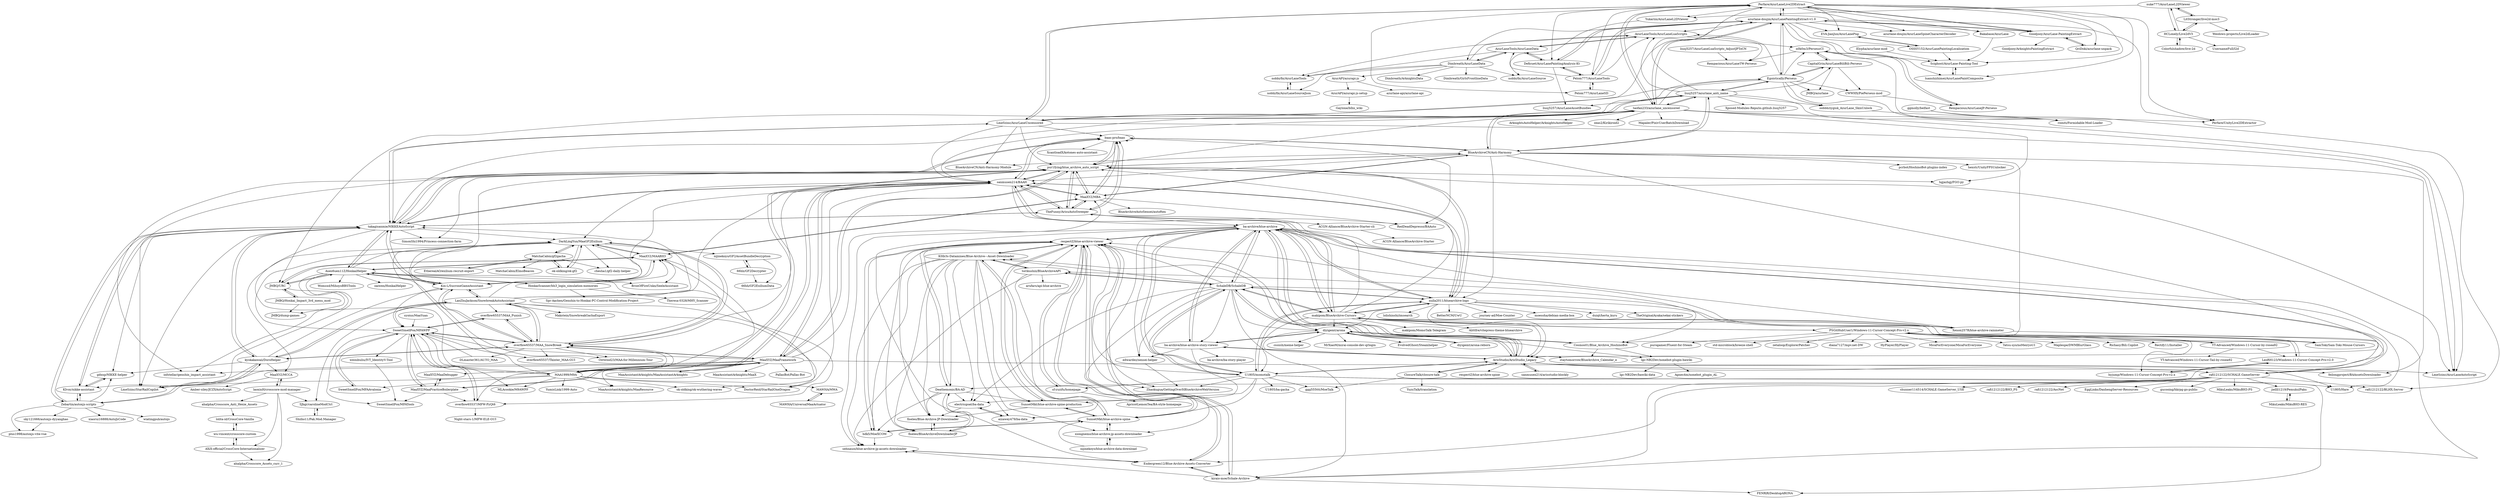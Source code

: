 digraph G {
"Perfare/AzurLaneLive2DExtract" -> "Perfare/UnityLive2DExtractor" ["e"=1]
"Perfare/AzurLaneLive2DExtract" -> "azurlane-doujin/AzurLanePaintingExtract-v1.0"
"Perfare/AzurLaneLive2DExtract" -> "Goodjooy/AzurLane-PaintingExtract"
"Perfare/AzurLaneLive2DExtract" -> "QriDoki/azurlane-unpack"
"Perfare/AzurLaneLive2DExtract" -> "Deficuet/AzurLanePaintingAnalysis-Kt"
"Perfare/AzurLaneLive2DExtract" -> "EVA-JianJun/AzurLanePng"
"Perfare/AzurLaneLive2DExtract" -> "taofan233/azurlane_uncensored"
"Perfare/AzurLaneLive2DExtract" -> "Bakabase/AzurLane"
"Perfare/AzurLaneLive2DExtract" -> "luanshizhimei/AzurLanePaintComposite"
"Perfare/AzurLaneLive2DExtract" -> "azurlane-doujin/AzurLaneSpineCharacterDecoder" ["e"=1]
"Perfare/AzurLaneLive2DExtract" -> "Pelom777/AzurLaneTools"
"Perfare/AzurLaneLive2DExtract" -> "Pelom777/AzurLaneSD"
"Perfare/AzurLaneLive2DExtract" -> "LmeSzinc/AzurLaneUncensored"
"Perfare/AzurLaneLive2DExtract" -> "Scighost/AzurLane-Painting-Tool"
"Perfare/AzurLaneLive2DExtract" -> "Yukariin/AzurLaneL2DViewer"
"azurlane-doujin/AzurLanePaintingExtract-v1.0" -> "Perfare/UnityLive2DExtractor" ["e"=1]
"azurlane-doujin/AzurLanePaintingExtract-v1.0" -> "Perfare/AzurLaneLive2DExtract"
"azurlane-doujin/AzurLanePaintingExtract-v1.0" -> "Deficuet/AzurLanePaintingAnalysis-Kt"
"azurlane-doujin/AzurLanePaintingExtract-v1.0" -> "Goodjooy/AzurLane-PaintingExtract"
"azurlane-doujin/AzurLanePaintingExtract-v1.0" -> "OSSSY152/AzurLanePaintingLocalization"
"azurlane-doujin/AzurLanePaintingExtract-v1.0" -> "Scighost/AzurLane-Painting-Tool"
"azurlane-doujin/AzurLanePaintingExtract-v1.0" -> "Pelom777/AzurLaneTools"
"azurlane-doujin/AzurLanePaintingExtract-v1.0" -> "luanshizhimei/AzurLanePaintComposite"
"azurlane-doujin/AzurLanePaintingExtract-v1.0" -> "azurlane-doujin/AzurLaneSpineCharacterDecoder" ["e"=1]
"azurlane-doujin/AzurLanePaintingExtract-v1.0" -> "Dimbreath/AzurLaneData"
"azurlane-doujin/AzurLanePaintingExtract-v1.0" -> "EVA-JianJun/AzurLanePng"
"azurlane-doujin/AzurLanePaintingExtract-v1.0" -> "Bakabase/AzurLane"
"azurlane-doujin/AzurLanePaintingExtract-v1.0" -> "taofan233/azurlane_uncensored"
"azurlane-doujin/AzurLanePaintingExtract-v1.0" -> "Egoistically/Perseus"
"azurlane-doujin/AzurLanePaintingExtract-v1.0" -> "AzurLaneTools/AzurLaneLuaScripts"
"luanshizhimei/AzurLanePaintComposite" -> "Scighost/AzurLane-Painting-Tool"
"nuke777/AzurLaneL2DViewer" -> "LitStronger/live2d-moc3"
"nuke777/AzurLaneL2DViewer" -> "HCLonely/Live2dV3"
"nuke777/AzurLaneL2DViewer" -> "Yukariin/AzurLaneL2DViewer"
"Yukariin/AzurLaneL2DViewer" -> "nobbyfix/AzurLaneSource"
"QriDoki/azurlane-unpack" -> "Goodjooy/AzurLane-PaintingExtract"
"Goodjooy/AzurLane-PaintingExtract" -> "Perfare/AzurLaneLive2DExtract"
"Goodjooy/AzurLane-PaintingExtract" -> "QriDoki/azurlane-unpack"
"Goodjooy/AzurLane-PaintingExtract" -> "Goodjooy/ArknightsPaintingExtract"
"Goodjooy/AzurLane-PaintingExtract" -> "azurlane-doujin/AzurLanePaintingExtract-v1.0"
"taofan233/azurlane_uncensored" -> "LmeSzinc/AzurLaneUncensored"
"taofan233/azurlane_uncensored" -> "liusj5257/azurlane_anti_name"
"taofan233/azurlane_uncensored" -> "LmeSzinc/AzurLaneAutoScript" ["e"=1]
"taofan233/azurlane_uncensored" -> "azurlane-doujin/AzurLanePaintingExtract-v1.0"
"taofan233/azurlane_uncensored" -> "Perfare/AzurLaneLive2DExtract"
"taofan233/azurlane_uncensored" -> "Perfare/UnityLive2DExtractor" ["e"=1]
"taofan233/azurlane_uncensored" -> "BlueArchiveCN/Anti-Harmony"
"taofan233/azurlane_uncensored" -> "pur1fying/blue_archive_auto_script"
"taofan233/azurlane_uncensored" -> "Egoistically/Perseus"
"taofan233/azurlane_uncensored" -> "hgjazhgj/FGO-py" ["e"=1]
"taofan233/azurlane_uncensored" -> "sanmusen214/BAAH"
"taofan233/azurlane_uncensored" -> "ArknightsAutoHelper/ArknightsAutoHelper" ["e"=1]
"taofan233/azurlane_uncensored" -> "takagisanmie/NIKKEAutoScript"
"taofan233/azurlane_uncensored" -> "zeas2/Kirikiroid2" ["e"=1]
"taofan233/azurlane_uncensored" -> "Mapaler/PixivUserBatchDownload" ["e"=1]
"HonkaiScanner/bh3_login_simulation-memories" -> "Aues6uen11Z/HonkaiHelper"
"HonkaiScanner/bh3_login_simulation-memories" -> "Theresa-0328/MHY_Scanner" ["e"=1]
"HonkaiScanner/bh3_login_simulation-memories" -> "MaaXYZ/MAABH3"
"HonkaiScanner/bh3_login_simulation-memories" -> "Spr-Aachen/Genshin-to-Honkai-PC-Control-Modification-Project"
"LitStronger/live2d-moc3" -> "nuke777/AzurLaneL2DViewer"
"LitStronger/live2d-moc3" -> "HCLonely/Live2dV3"
"LitStronger/live2d-moc3" -> "Weidows-projects/Live2dLoader"
"Scighost/AzurLane-Painting-Tool" -> "luanshizhimei/AzurLanePaintComposite"
"AzurAPI/azurapi-js" -> "azurlane-api/azurlane-api"
"AzurAPI/azurapi-js" -> "AzurAPI/azurapi-js-setup"
"HCLonely/Live2dV3" -> "Colorfulshadow/live-2d"
"HCLonely/Live2dV3" -> "nuke777/AzurLaneL2DViewer"
"HCLonely/Live2dV3" -> "LitStronger/live2d-moc3"
"HCLonely/Live2dV3" -> "UsernameFull/l2d"
"OSSSY152/AzurLanePaintingLocalization" -> "Scighost/AzurLane-Painting-Tool"
"OSSSY152/AzurLanePaintingLocalization" -> "EVA-JianJun/AzurLanePng"
"AzurAPI/azurapi-js-setup" -> "Gaylone/blhx_wiki"
"Pelom777/AzurLaneSD" -> "Pelom777/AzurLaneTools"
"nobbyfix/AzurLaneTools" -> "nobbyfix/AzurLaneSourceJson"
"Colorfulshadow/live-2d" -> "HCLonely/Live2dV3"
"nobbyfix/AzurLaneSourceJson" -> "nobbyfix/AzurLaneTools"
"Dimbreath/AzurLaneData" -> "AzurLaneTools/AzurLaneData"
"Dimbreath/AzurLaneData" -> "nobbyfix/AzurLaneTools"
"Dimbreath/AzurLaneData" -> "nobbyfix/AzurLaneSourceJson"
"Dimbreath/AzurLaneData" -> "Dimbreath/ArknightsData" ["e"=1]
"Dimbreath/AzurLaneData" -> "AzurLaneTools/AzurLaneLuaScripts"
"Dimbreath/AzurLaneData" -> "nobbyfix/AzurLaneSource"
"Dimbreath/AzurLaneData" -> "AzurAPI/azurapi-js"
"Dimbreath/AzurLaneData" -> "Dimbreath/GirlsFrontlineData"
"AzurLaneTools/AzurLaneLuaScripts" -> "AzurLaneTools/AzurLaneData"
"AzurLaneTools/AzurLaneLuaScripts" -> "nobbyfix/AzurLaneTools"
"AzurLaneTools/AzurLaneLuaScripts" -> "n0k0m3/PerseusCI"
"AzurLaneTools/AzurLaneLuaScripts" -> "Rempacious/AzurLaneTW-Perseus"
"JMBQ/URC" -> "JMBQ/Honkai_Impact_3rd_menu_mod"
"JMBQ/URC" -> "JMBQ/dump-games"
"JMBQ/URC" -> "MaaXYZ/MAABH3"
"JMBQ/URC" -> "Aues6uen11Z/HonkaiHelper"
"Bakabase/AzurLane" -> "Scighost/AzurLane-Painting-Tool"
"EVA-JianJun/AzurLanePng" -> "OSSSY152/AzurLanePaintingLocalization"
"torikushiii/BlueArchiveAPI" -> "arufars/api-blue-archive"
"torikushiii/BlueArchiveAPI" -> "K0lb3s-Datamines/Blue-Archive---Asset-Downloader"
"torikushiii/BlueArchiveAPI" -> "respectZ/blue-archive-viewer"
"torikushiii/BlueArchiveAPI" -> "aizawey479/ba-data"
"torikushiii/BlueArchiveAPI" -> "SchaleDB/SchaleDB"
"torikushiii/BlueArchiveAPI" -> "sehnauoi/blue-archive-jp-assets-downloader"
"PSGitHubUser1/Windows-11-Cursor-Concept-Pro-v2.x" -> "LeoRH123/Windows-11-Cursor-Concept-Pro-v2.0"
"PSGitHubUser1/Windows-11-Cursor-Concept-Pro-v2.x" -> "makipom/BlueArchive-Cursors"
"PSGitHubUser1/Windows-11-Cursor-Concept-Pro-v2.x" -> "MicaForEveryone/MicaForEveryone" ["e"=1]
"PSGitHubUser1/Windows-11-Cursor-Concept-Pro-v2.x" -> "Tatsu-syo/noMeiryoUI" ["e"=1]
"PSGitHubUser1/Windows-11-Cursor-Concept-Pro-v2.x" -> "Maplespe/DWMBlurGlass" ["e"=1]
"PSGitHubUser1/Windows-11-Cursor-Concept-Pro-v2.x" -> "Richasy/Bili.Copilot" ["e"=1]
"PSGitHubUser1/Windows-11-Cursor-Concept-Pro-v2.x" -> "YT-Advanced/Windows-11-Cursor-by-rosea92"
"PSGitHubUser1/Windows-11-Cursor-Concept-Pro-v2.x" -> "Rectify11/Installer" ["e"=1]
"PSGitHubUser1/Windows-11-Cursor-Concept-Pro-v2.x" -> "purogamer/Fluent-for-Steam" ["e"=1]
"PSGitHubUser1/Windows-11-Cursor-Concept-Pro-v2.x" -> "std-microblock/breeze-shell" ["e"=1]
"PSGitHubUser1/Windows-11-Cursor-Concept-Pro-v2.x" -> "hyjump/Windows-11-Cursor-Concept-Pro-v2.x"
"PSGitHubUser1/Windows-11-Cursor-Concept-Pro-v2.x" -> "zetaloop/ExplorerPatcher" ["e"=1]
"PSGitHubUser1/Windows-11-Cursor-Concept-Pro-v2.x" -> "SamToki/Sam-Toki-Mouse-Cursors" ["e"=1]
"PSGitHubUser1/Windows-11-Cursor-Concept-Pro-v2.x" -> "diana7127/mpv.net-DW" ["e"=1]
"PSGitHubUser1/Windows-11-Cursor-Concept-Pro-v2.x" -> "HyPlayer/HyPlayer" ["e"=1]
"diyigemt/arona" -> "diyigemt/arona-reborn"
"diyigemt/arona" -> "Cosmos01/Blue_Archive_HoshinoBot"
"diyigemt/arona" -> "cssxsh/meme-helper" ["e"=1]
"diyigemt/arona" -> "MrXiaoM/mirai-console-dev-qrlogin" ["e"=1]
"diyigemt/arona" -> "lgc-NB2Dev/nonebot-plugin-bawiki"
"diyigemt/arona" -> "ba-archive/blue-archive-story-viewer"
"diyigemt/arona" -> "EvolvedGhost/Steamhelper" ["e"=1]
"diyigemt/arona" -> "staytomorrow/BlueArchive_Calendar_e"
"YT-Advanced/Windows-11-Cursor-by-rosea92" -> "YT-Advanced/Windows-11-Cursor-Tail-by-rosea92"
"YT-Advanced/Windows-11-Cursor-by-rosea92" -> "LeoRH123/Windows-11-Cursor-Concept-Pro-v2.0"
"YT-Advanced/Windows-11-Cursor-by-rosea92" -> "PSGitHubUser1/Windows-11-Cursor-Concept-Pro-v2.x"
"Aues6uen11Z/HonkaiHelper" -> "MaaXYZ/MAABH3"
"Aues6uen11Z/HonkaiHelper" -> "JMBQ/URC"
"Aues6uen11Z/HonkaiHelper" -> "Kin-L/SucroseGameAssistant"
"Aues6uen11Z/HonkaiHelper" -> "HonkaiScanner/bh3_login_simulation-memories"
"Aues6uen11Z/HonkaiHelper" -> "oaiwen/HonkaiHelper"
"Aues6uen11Z/HonkaiHelper" -> "DoctorReid/StarRailOneDragon" ["e"=1]
"Aues6uen11Z/HonkaiHelper" -> "BronOfFireUnkn/SeeleAssistant"
"Aues6uen11Z/HonkaiHelper" -> "pur1fying/blue_archive_auto_script"
"Aues6uen11Z/HonkaiHelper" -> "infstellar/genshin_impact_assistant" ["e"=1]
"Aues6uen11Z/HonkaiHelper" -> "Womsxd/MihoyoBBSTools" ["e"=1]
"Aues6uen11Z/HonkaiHelper" -> "takagisanmie/NIKKEAutoScript"
"Aues6uen11Z/HonkaiHelper" -> "LmeSzinc/StarRailCopilot" ["e"=1]
"LeoRH123/Windows-11-Cursor-Concept-Pro-v2.0" -> "hyjump/Windows-11-Cursor-Concept-Pro-v2.x"
"LeoRH123/Windows-11-Cursor-Concept-Pro-v2.0" -> "PSGitHubUser1/Windows-11-Cursor-Concept-Pro-v2.x"
"Deficuet/AzurLanePaintingAnalysis-Kt" -> "azurlane-doujin/AzurLanePaintingExtract-v1.0"
"Deficuet/AzurLanePaintingAnalysis-Kt" -> "Pelom777/AzurLaneTools"
"Deficuet/AzurLanePaintingAnalysis-Kt" -> "AzurLaneTools/AzurLaneData"
"Deficuet/AzurLanePaintingAnalysis-Kt" -> "liusj5257/AzurLaneAssetBundles"
"Egoistically/Perseus" -> "liusj5257/azurlane_anti_name"
"Egoistically/Perseus" -> "n0k0m3/PerseusCI"
"Egoistically/Perseus" -> "CapitalGrin/AzurLaneBiliBili-Perseus"
"Egoistically/Perseus" -> "AzurLaneTools/AzurLaneLuaScripts"
"Egoistically/Perseus" -> "oobbb/zygisk_AzurLane_SkinUnlock"
"Egoistically/Perseus" -> "CWWHX/PiePerseus-mod"
"Egoistically/Perseus" -> "azurlane-doujin/AzurLanePaintingExtract-v1.0"
"Egoistically/Perseus" -> "JMBQ/azurlane"
"Egoistically/Perseus" -> "roiniti/Formidable-Mod-Loader"
"Egoistically/Perseus" -> "JMBQ/URC"
"aizawey479/ba-data" -> "electricgoat/ba-data"
"LmeSzinc/AzurLaneUncensored" -> "taofan233/azurlane_uncensored"
"LmeSzinc/AzurLaneUncensored" -> "liusj5257/azurlane_anti_name"
"LmeSzinc/AzurLaneUncensored" -> "takagisanmie/NIKKEAutoScript"
"LmeSzinc/AzurLaneUncensored" -> "Egoistically/Perseus"
"LmeSzinc/AzurLaneUncensored" -> "LmeSzinc/AzurLaneAutoScript" ["e"=1]
"LmeSzinc/AzurLaneUncensored" -> "Perfare/AzurLaneLive2DExtract"
"LmeSzinc/AzurLaneUncensored" -> "azurlane-doujin/AzurLanePaintingExtract-v1.0"
"LmeSzinc/AzurLaneUncensored" -> "sanmusen214/BAAH"
"LmeSzinc/AzurLaneUncensored" -> "BlueArchiveCN/Anti-Harmony-Module"
"LmeSzinc/AzurLaneUncensored" -> "pur1fying/blue_archive_auto_script"
"LmeSzinc/AzurLaneUncensored" -> "baas-pro/baas"
"Elypha/azurlane-mod" -> "Scighost/AzurLane-Painting-Tool"
"ClosureTalk/closure-talk" -> "ArisStudio/ArisStudio_Legacy"
"ClosureTalk/closure-talk" -> "ggg555ttt/MoeTalk"
"ClosureTalk/closure-talk" -> "YuzuTalk/translation"
"K0lb3s-Datamines/Blue-Archive---Asset-Downloader" -> "SunsetMkt/blue-archive-spine"
"K0lb3s-Datamines/Blue-Archive---Asset-Downloader" -> "hdk5/MoeXCOM"
"K0lb3s-Datamines/Blue-Archive---Asset-Downloader" -> "fiseleo/BlueArchiveDownloaderJP"
"K0lb3s-Datamines/Blue-Archive---Asset-Downloader" -> "respectZ/blue-archive-viewer"
"K0lb3s-Datamines/Blue-Archive---Asset-Downloader" -> "xiongnemo/blue-archive-jp-assets-downloader"
"K0lb3s-Datamines/Blue-Archive---Asset-Downloader" -> "aizawey479/ba-data"
"K0lb3s-Datamines/Blue-Archive---Asset-Downloader" -> "torikushiii/BlueArchiveAPI"
"K0lb3s-Datamines/Blue-Archive---Asset-Downloader" -> "fiseleo/Blue-Archive-JP-Downloader"
"K0lb3s-Datamines/Blue-Archive---Asset-Downloader" -> "SunsetMkt/blue-archive-spine-production"
"K0lb3s-Datamines/Blue-Archive---Asset-Downloader" -> "Deathemonic/BA-AD"
"K0lb3s-Datamines/Blue-Archive---Asset-Downloader" -> "electricgoat/ba-data"
"K0lb3s-Datamines/Blue-Archive---Asset-Downloader" -> "sehnauoi/blue-archive-jp-assets-downloader"
"Xenon257R/blue-archive-rainmeter" -> "makipom/BlueArchive-Cursors"
"Xenon257R/blue-archive-rainmeter" -> "torikushiii/BlueArchiveAPI"
"Xenon257R/blue-archive-rainmeter" -> "ba-archive/blue-archive"
"Xenon257R/blue-archive-rainmeter" -> "kiraio-moe/Schale-Archive"
"Xenon257R/blue-archive-rainmeter" -> "respectZ/blue-archive-viewer"
"SchaleDB/SchaleDB" -> "ba-archive/blue-archive"
"SchaleDB/SchaleDB" -> "torikushiii/BlueArchiveAPI"
"SchaleDB/SchaleDB" -> "edwardez/sensei-helper"
"SchaleDB/SchaleDB" -> "K0lb3s-Datamines/Blue-Archive---Asset-Downloader"
"SchaleDB/SchaleDB" -> "U1805/momotalk"
"SchaleDB/SchaleDB" -> "nulla2011/bluearchive-logo"
"SchaleDB/SchaleDB" -> "respectZ/blue-archive-viewer"
"SchaleDB/SchaleDB" -> "ArisStudio/ArisStudio_Legacy"
"SchaleDB/SchaleDB" -> "diyigemt/arona"
"SchaleDB/SchaleDB" -> "makipom/BlueArchive-Cursors"
"SchaleDB/SchaleDB" -> "ba-archive/blue-archive-story-viewer"
"SchaleDB/SchaleDB" -> "kiraio-moe/Schale-Archive"
"SchaleDB/SchaleDB" -> "electricgoat/ba-data"
"SchaleDB/SchaleDB" -> "Cosmos01/Blue_Archive_HoshinoBot"
"SchaleDB/SchaleDB" -> "xiongnemo/blue-archive-jp-assets-downloader"
"AzurLaneTools/AzurLaneData" -> "AzurLaneTools/AzurLaneLuaScripts"
"AzurLaneTools/AzurLaneData" -> "Dimbreath/AzurLaneData"
"AzurLaneTools/AzurLaneData" -> "nobbyfix/AzurLaneTools"
"AzurLaneTools/AzurLaneData" -> "Deficuet/AzurLanePaintingAnalysis-Kt"
"hdk5/MoeXCOM" -> "respectZ/blue-archive-viewer"
"hdk5/MoeXCOM" -> "sehnauoi/blue-archive-jp-assets-downloader"
"hdk5/MoeXCOM" -> "SunsetMkt/blue-archive-spine"
"sf-yuzifu/homepage" -> "ApricotLemonTea/BA-style-homepage"
"sf-yuzifu/homepage" -> "respectZ/blue-archive-viewer"
"JMBQ/Honkai_Impact_3rd_menu_mod" -> "JMBQ/URC"
"JMBQ/Honkai_Impact_3rd_menu_mod" -> "JMBQ/dump-games"
"Zebartin/autoxjs-scripts" -> "takagisanmie/NIKKEAutoScript"
"Zebartin/autoxjs-scripts" -> "KIvoy/nikke-assistant"
"Zebartin/autoxjs-scripts" -> "kyokakawaii/DoroHelper"
"Zebartin/autoxjs-scripts" -> "gdxxp/NIKKE-helper"
"Zebartin/autoxjs-scripts" -> "wiatingpub/autojs" ["e"=1]
"Zebartin/autoxjs-scripts" -> "plus1998/autoxjs-vite-vue"
"Zebartin/autoxjs-scripts" -> "sky121666/autoxjs-dyyanghao"
"Zebartin/autoxjs-scripts" -> "xiaorui16888/AutoJsCode" ["e"=1]
"Pelom777/AzurLaneTools" -> "Pelom777/AzurLaneSD"
"Pelom777/AzurLaneTools" -> "Deficuet/AzurLanePaintingAnalysis-Kt"
"Pelom777/AzurLaneTools" -> "AzurLaneTools/AzurLaneData"
"Pelom777/AzurLaneTools" -> "azurlane-doujin/AzurLanePaintingExtract-v1.0"
"Pelom777/AzurLaneTools" -> "AzurLaneTools/AzurLaneLuaScripts"
"ArisStudio/ArisStudio_Legacy" -> "sanmusen214/arisstudio-blockly"
"ArisStudio/ArisStudio_Legacy" -> "ba-archive/blue-archive"
"ArisStudio/ArisStudio_Legacy" -> "ba-archive/blue-archive-story-viewer"
"ArisStudio/ArisStudio_Legacy" -> "U1805/momotalk"
"ArisStudio/ArisStudio_Legacy" -> "ClosureTalk/closure-talk"
"ArisStudio/ArisStudio_Legacy" -> "K0lb3s-Datamines/Blue-Archive---Asset-Downloader"
"ArisStudio/ArisStudio_Legacy" -> "feilongproject/BAAssetsDownloader"
"ArisStudio/ArisStudio_Legacy" -> "SchaleDB/SchaleDB"
"ArisStudio/ArisStudio_Legacy" -> "respectZ/blue-archive-viewer"
"ArisStudio/ArisStudio_Legacy" -> "rafi1212122/SCHALE.GameServer"
"ArisStudio/ArisStudio_Legacy" -> "U1805/Hare"
"ArisStudio/ArisStudio_Legacy" -> "respectZ/blue-archive-spine"
"SunsetMkt/blue-archive-spine-production" -> "SunsetMkt/blue-archive-spine"
"SunsetMkt/blue-archive-spine-production" -> "respectZ/blue-archive-viewer"
"SunsetMkt/blue-archive-spine-production" -> "fiseleo/Blue-Archive-JP-Downloader"
"n0k0m3/PerseusCI" -> "Rempacious/AzurLaneJP-Perseus"
"n0k0m3/PerseusCI" -> "Rempacious/AzurLaneTW-Perseus"
"n0k0m3/PerseusCI" -> "CapitalGrin/AzurLaneBiliBili-Perseus"
"n0k0m3/PerseusCI" -> "roiniti/Formidable-Mod-Loader"
"Cosmos01/Blue_Archive_HoshinoBot" -> "diyigemt/arona"
"Cosmos01/Blue_Archive_HoshinoBot" -> "lgc-NB2Dev/nonebot-plugin-bawiki"
"Cosmos01/Blue_Archive_HoshinoBot" -> "staytomorrow/BlueArchive_Calendar_e"
"oobbb/zygisk_AzurLane_SkinUnlock" -> "roiniti/Formidable-Mod-Loader"
"xiongnemo/blue-archive-jp-assets-downloader" -> "SunsetMkt/blue-archive-spine"
"xiongnemo/blue-archive-jp-assets-downloader" -> "nijinekoyo/blue-archive-data-download"
"ba-archive/blue-archive-story-viewer" -> "ba-archive/blue-archive"
"ba-archive/blue-archive-story-viewer" -> "ArisStudio/ArisStudio_Legacy"
"ba-archive/blue-archive-story-viewer" -> "electricgoat/ba-data"
"ba-archive/blue-archive-story-viewer" -> "edwardez/sensei-helper"
"ba-archive/blue-archive-story-viewer" -> "ba-archive/ba-story-player"
"ba-archive/blue-archive-story-viewer" -> "diyigemt/arona"
"SunsetMkt/blue-archive-spine" -> "SunsetMkt/blue-archive-spine-production"
"SunsetMkt/blue-archive-spine" -> "K0lb3s-Datamines/Blue-Archive---Asset-Downloader"
"SunsetMkt/blue-archive-spine" -> "respectZ/blue-archive-viewer"
"SunsetMkt/blue-archive-spine" -> "hdk5/MoeXCOM"
"SunsetMkt/blue-archive-spine" -> "xiongnemo/blue-archive-jp-assets-downloader"
"lgc-NB2Dev/nonebot-plugin-bawiki" -> "lgc-NB2Dev/bawiki-data"
"lgc-NB2Dev/nonebot-plugin-bawiki" -> "Agnes4m/nonebot_plugin_AL"
"sehnauoi/blue-archive-jp-assets-downloader" -> "Endergreen12/Blue-Archive-Assets-Converter"
"edwardez/sensei-helper" -> "Zhaokugua/GettingOverItBlueArchiveWebVersion"
"electricgoat/ba-data" -> "aizawey479/ba-data"
"electricgoat/ba-data" -> "fiseleo/Blue-Archive-JP-Downloader"
"Rempacious/AzurLaneJP-Perseus" -> "n0k0m3/PerseusCI"
"MAA1999/M9A" -> "MaaXYZ/MaaFramework"
"MAA1999/M9A" -> "SweetSmellFox/MFAWPF"
"MAA1999/M9A" -> "LmeSzinc/StarRailCopilot" ["e"=1]
"MAA1999/M9A" -> "MLAcookie/M9AWPF"
"MAA1999/M9A" -> "pur1fying/blue_archive_auto_script"
"MAA1999/M9A" -> "DarkLingYun/MaaGF2Exilium"
"MAA1999/M9A" -> "overflow65537/MAA_SnowBreak"
"MAA1999/M9A" -> "YumisLink/1999-Auto"
"MAA1999/M9A" -> "SweetSmellFox/MFAAvalonia"
"MAA1999/M9A" -> "MaaXYZ/MAABH3"
"MAA1999/M9A" -> "MAWHA/MWA"
"MAA1999/M9A" -> "sanmusen214/BAAH"
"MAA1999/M9A" -> "DoctorReid/StarRailOneDragon" ["e"=1]
"MAA1999/M9A" -> "ok-oldking/ok-wuthering-waves" ["e"=1]
"MAA1999/M9A" -> "MaaAssistantArknights/MaaResource" ["e"=1]
"pur1fying/blue_archive_auto_script" -> "sanmusen214/BAAH"
"pur1fying/blue_archive_auto_script" -> "baas-pro/baas"
"pur1fying/blue_archive_auto_script" -> "TheFunny/ArisuAutoSweeper"
"pur1fying/blue_archive_auto_script" -> "MaaXYZ/MBA"
"pur1fying/blue_archive_auto_script" -> "BlueArchiveCN/Anti-Harmony"
"pur1fying/blue_archive_auto_script" -> "LmeSzinc/StarRailCopilot" ["e"=1]
"pur1fying/blue_archive_auto_script" -> "takagisanmie/NIKKEAutoScript"
"pur1fying/blue_archive_auto_script" -> "MaaXYZ/MaaFramework"
"pur1fying/blue_archive_auto_script" -> "MAA1999/M9A"
"pur1fying/blue_archive_auto_script" -> "LmeSzinc/AzurLaneAutoScript" ["e"=1]
"pur1fying/blue_archive_auto_script" -> "SimonShi1994/Princess-connection-farm" ["e"=1]
"pur1fying/blue_archive_auto_script" -> "infstellar/genshin_impact_assistant" ["e"=1]
"pur1fying/blue_archive_auto_script" -> "hgjazhgj/FGO-py" ["e"=1]
"pur1fying/blue_archive_auto_script" -> "nulla2011/bluearchive-logo"
"MaaXYZ/MAABH3" -> "Aues6uen11Z/HonkaiHelper"
"MaaXYZ/MAABH3" -> "JMBQ/URC"
"MaaXYZ/MAABH3" -> "MaaXYZ/MBA"
"MaaXYZ/MAABH3" -> "BronOfFireUnkn/SeeleAssistant"
"MaaXYZ/MAABH3" -> "DarkLingYun/MaaGF2Exilium"
"MaaXYZ/MAABH3" -> "Kin-L/SucroseGameAssistant"
"MaaXYZ/MaaFramework" -> "MaaXYZ/MaaPracticeBoilerplate"
"MaaXYZ/MaaFramework" -> "MAA1999/M9A"
"MaaXYZ/MaaFramework" -> "SweetSmellFox/MFAWPF"
"MaaXYZ/MaaFramework" -> "MaaAssistantArknights/MaaAssistantArknights" ["e"=1]
"MaaXYZ/MaaFramework" -> "pur1fying/blue_archive_auto_script"
"MaaXYZ/MaaFramework" -> "LmeSzinc/StarRailCopilot" ["e"=1]
"MaaXYZ/MaaFramework" -> "overflow65537/MAA_SnowBreak"
"MaaXYZ/MaaFramework" -> "MaaXYZ/MBA"
"MaaXYZ/MaaFramework" -> "sanmusen214/BAAH"
"MaaXYZ/MaaFramework" -> "infstellar/genshin_impact_assistant" ["e"=1]
"MaaXYZ/MaaFramework" -> "MaaAssistantArknights/MaaResource" ["e"=1]
"MaaXYZ/MaaFramework" -> "LmeSzinc/AzurLaneAutoScript" ["e"=1]
"MaaXYZ/MaaFramework" -> "MaaAssistantArknights/MaaX" ["e"=1]
"MaaXYZ/MaaFramework" -> "PallasBot/Pallas-Bot" ["e"=1]
"MaaXYZ/MaaFramework" -> "MaaXYZ/MaaDebugger"
"BlueArchiveCN/Anti-Harmony" -> "BlueArchiveCN/Anti-Harmony-Module"
"BlueArchiveCN/Anti-Harmony" -> "pur1fying/blue_archive_auto_script"
"BlueArchiveCN/Anti-Harmony" -> "MaaXYZ/MBA"
"BlueArchiveCN/Anti-Harmony" -> "baas-pro/baas"
"BlueArchiveCN/Anti-Harmony" -> "ArisStudio/ArisStudio_Legacy"
"BlueArchiveCN/Anti-Harmony" -> "sanmusen214/BAAH"
"BlueArchiveCN/Anti-Harmony" -> "feilongproject/BAAssetsDownloader"
"BlueArchiveCN/Anti-Harmony" -> "Cosmos01/Blue_Archive_HoshinoBot"
"BlueArchiveCN/Anti-Harmony" -> "taofan233/azurlane_uncensored"
"BlueArchiveCN/Anti-Harmony" -> "nulla2011/bluearchive-logo"
"BlueArchiveCN/Anti-Harmony" -> "liusj5257/azurlane_anti_name"
"BlueArchiveCN/Anti-Harmony" -> "pcrbot/HoshinoBot-plugins-index" ["e"=1]
"BlueArchiveCN/Anti-Harmony" -> "hexstr/UnityFPSUnlocker" ["e"=1]
"liusj5257/azurlane_anti_name" -> "Egoistically/Perseus"
"liusj5257/azurlane_anti_name" -> "LmeSzinc/AzurLaneUncensored"
"liusj5257/azurlane_anti_name" -> "liusj5257/AzurLaneAssetBundles"
"liusj5257/azurlane_anti_name" -> "taofan233/azurlane_uncensored"
"liusj5257/azurlane_anti_name" -> "LmeSzinc/AzurLaneAutoScript" ["e"=1]
"liusj5257/azurlane_anti_name" -> "CapitalGrin/AzurLaneBiliBili-Perseus"
"liusj5257/azurlane_anti_name" -> "AzurLaneTools/AzurLaneLuaScripts"
"liusj5257/azurlane_anti_name" -> "Xposed-Modules-Repo/io.github.liusj5257"
"liusj5257/azurlane_anti_name" -> "oobbb/zygisk_AzurLane_SkinUnlock"
"liusj5257/azurlane_anti_name" -> "BlueArchiveCN/Anti-Harmony"
"liusj5257/azurlane_anti_name" -> "Perfare/AzurLaneLive2DExtract"
"ba-archive/blue-archive" -> "ba-archive/blue-archive-story-viewer"
"ba-archive/blue-archive" -> "respectZ/blue-archive-viewer"
"ba-archive/blue-archive" -> "U1805/momotalk"
"ba-archive/blue-archive" -> "ArisStudio/ArisStudio_Legacy"
"ba-archive/blue-archive" -> "Zhaokugua/GettingOverItBlueArchiveWebVersion"
"ba-archive/blue-archive" -> "SchaleDB/SchaleDB"
"ba-archive/blue-archive" -> "Endergreen12/Blue-Archive-Assets-Converter"
"ba-archive/blue-archive" -> "kiraio-moe/Schale-Archive"
"ba-archive/blue-archive" -> "edwardez/sensei-helper"
"ba-archive/blue-archive" -> "U1805/Hare"
"ba-archive/blue-archive" -> "sehnauoi/blue-archive-jp-assets-downloader"
"ba-archive/blue-archive" -> "rafi1212122/SCHALE.GameServer"
"ba-archive/blue-archive" -> "makipom/BlueArchive-Cursors"
"ba-archive/blue-archive" -> "nulla2011/bluearchive-logo"
"ba-archive/blue-archive" -> "diyigemt/arona"
"66hh/GF2Decrypter" -> "nijinekoyo/GF2AssetBundleDecryption"
"66hh/GF2Decrypter" -> "66hh/GF2ExiliumData"
"nijinekoyo/GF2AssetBundleDecryption" -> "66hh/GF2Decrypter"
"nijinekoyo/GF2AssetBundleDecryption" -> "66hh/GF2ExiliumData"
"takagisanmie/NIKKEAutoScript" -> "KIvoy/nikke-assistant"
"takagisanmie/NIKKEAutoScript" -> "Zebartin/autoxjs-scripts"
"takagisanmie/NIKKEAutoScript" -> "kyokakawaii/DoroHelper"
"takagisanmie/NIKKEAutoScript" -> "gdxxp/NIKKE-helper"
"takagisanmie/NIKKEAutoScript" -> "TheFunny/ArisuAutoSweeper"
"takagisanmie/NIKKEAutoScript" -> "pur1fying/blue_archive_auto_script"
"takagisanmie/NIKKEAutoScript" -> "sanmusen214/BAAH"
"takagisanmie/NIKKEAutoScript" -> "baas-pro/baas"
"takagisanmie/NIKKEAutoScript" -> "DarkLingYun/MaaGF2Exilium"
"takagisanmie/NIKKEAutoScript" -> "Kin-L/SucroseGameAssistant"
"takagisanmie/NIKKEAutoScript" -> "LmeSzinc/AzurLaneUncensored"
"takagisanmie/NIKKEAutoScript" -> "SimonShi1994/Princess-connection-farm" ["e"=1]
"takagisanmie/NIKKEAutoScript" -> "LmeSzinc/StarRailCopilot" ["e"=1]
"takagisanmie/NIKKEAutoScript" -> "MAA1999/M9A"
"takagisanmie/NIKKEAutoScript" -> "Aues6uen11Z/HonkaiHelper"
"makipom/BlueArchive-Cursors" -> "nulla2011/bluearchive-logo"
"makipom/BlueArchive-Cursors" -> "ba-archive/blue-archive"
"makipom/BlueArchive-Cursors" -> "Xenon257R/blue-archive-rainmeter"
"makipom/BlueArchive-Cursors" -> "makipom/MomoTalk-Telegram"
"makipom/BlueArchive-Cursors" -> "SchaleDB/SchaleDB"
"makipom/BlueArchive-Cursors" -> "pur1fying/blue_archive_auto_script"
"makipom/BlueArchive-Cursors" -> "Alittfre/vitepress-theme-bluearchive" ["e"=1]
"makipom/BlueArchive-Cursors" -> "SamToki/Sam-Toki-Mouse-Cursors" ["e"=1]
"makipom/BlueArchive-Cursors" -> "diyigemt/arona"
"makipom/BlueArchive-Cursors" -> "ArisStudio/ArisStudio_Legacy"
"makipom/BlueArchive-Cursors" -> "U1805/momotalk"
"makipom/BlueArchive-Cursors" -> "PSGitHubUser1/Windows-11-Cursor-Concept-Pro-v2.x"
"makipom/BlueArchive-Cursors" -> "sanmusen214/BAAH"
"makipom/BlueArchive-Cursors" -> "TheFunny/ArisuAutoSweeper"
"makipom/BlueArchive-Cursors" -> "rafi1212122/SCHALE.GameServer"
"KIvoy/nikke-assistant" -> "gdxxp/NIKKE-helper"
"KIvoy/nikke-assistant" -> "takagisanmie/NIKKEAutoScript"
"KIvoy/nikke-assistant" -> "Zebartin/autoxjs-scripts"
"Endergreen12/Blue-Archive-Assets-Converter" -> "kiraio-moe/Schale-Archive"
"Endergreen12/Blue-Archive-Assets-Converter" -> "sehnauoi/blue-archive-jp-assets-downloader"
"Endergreen12/Blue-Archive-Assets-Converter" -> "respectZ/blue-archive-viewer"
"MaaXYZ/MBA" -> "TheFunny/ArisuAutoSweeper"
"MaaXYZ/MBA" -> "RedDeadDepresso/BAAuto"
"MaaXYZ/MBA" -> "pur1fying/blue_archive_auto_script"
"MaaXYZ/MBA" -> "sanmusen214/BAAH"
"MaaXYZ/MBA" -> "baas-pro/baas"
"MaaXYZ/MBA" -> "MaaXYZ/MAABH3"
"MaaXYZ/MBA" -> "BlueArchiveAutoSensei/autoften"
"MaaXYZ/MBA" -> "BlueArchiveCN/Anti-Harmony"
"U1805/momotalk" -> "ba-archive/blue-archive"
"U1805/momotalk" -> "U1805/Hare"
"U1805/momotalk" -> "ArisStudio/ArisStudio_Legacy"
"U1805/momotalk" -> "respectZ/blue-archive-viewer"
"U1805/momotalk" -> "ggg555ttt/MoeTalk"
"U1805/momotalk" -> "Zhaokugua/GettingOverItBlueArchiveWebVersion"
"U1805/momotalk" -> "U1805/ba-gacha"
"U1805/momotalk" -> "SchaleDB/SchaleDB"
"U1805/momotalk" -> "nulla2011/bluearchive-logo"
"U1805/momotalk" -> "SunsetMkt/blue-archive-spine"
"U1805/momotalk" -> "FENRlR/DesktopARONA"
"U1805/momotalk" -> "sf-yuzifu/homepage"
"U1805/momotalk" -> "SunsetMkt/blue-archive-spine-production"
"hyjump/Windows-11-Cursor-Concept-Pro-v2.x" -> "LeoRH123/Windows-11-Cursor-Concept-Pro-v2.0"
"CapitalGrin/AzurLaneBiliBili-Perseus" -> "n0k0m3/PerseusCI"
"CapitalGrin/AzurLaneBiliBili-Perseus" -> "JMBQ/azurlane"
"CapitalGrin/AzurLaneBiliBili-Perseus" -> "CWWHX/PiePerseus-mod"
"CapitalGrin/AzurLaneBiliBili-Perseus" -> "Egoistically/Perseus"
"sanmusen214/arisstudio-blockly" -> "ArisStudio/ArisStudio_Legacy"
"kiraio-moe/Schale-Archive" -> "Endergreen12/Blue-Archive-Assets-Converter"
"kiraio-moe/Schale-Archive" -> "respectZ/blue-archive-viewer"
"kiraio-moe/Schale-Archive" -> "sehnauoi/blue-archive-jp-assets-downloader"
"kiraio-moe/Schale-Archive" -> "FENRlR/DesktopARONA"
"gdxxp/NIKKE-helper" -> "KIvoy/nikke-assistant"
"nijinekoyo/blue-archive-data-download" -> "xiongnemo/blue-archive-jp-assets-downloader"
"nijinekoyo/blue-archive-data-download" -> "SunsetMkt/blue-archive-spine"
"ACGN-Alliance/BlueArchive-Starter-cli" -> "ACGN-Alliance/BlueArchive-Starter"
"jiellll1219/PemukulPaku" -> "MikuLeaks/MikuBH3-RES"
"liusj5257/AzurLaneLuaScripts_AdjustJPToCN" -> "Rempacious/AzurLaneTW-Perseus"
"sanmusen214/BAAH" -> "pur1fying/blue_archive_auto_script"
"sanmusen214/BAAH" -> "baas-pro/baas"
"sanmusen214/BAAH" -> "TheFunny/ArisuAutoSweeper"
"sanmusen214/BAAH" -> "MaaXYZ/MBA"
"sanmusen214/BAAH" -> "takagisanmie/NIKKEAutoScript"
"sanmusen214/BAAH" -> "MaaXYZ/MaaFramework"
"sanmusen214/BAAH" -> "Kin-L/SucroseGameAssistant"
"sanmusen214/BAAH" -> "MAA1999/M9A"
"sanmusen214/BAAH" -> "overflow65537/MAA_SnowBreak"
"sanmusen214/BAAH" -> "makipom/BlueArchive-Cursors"
"sanmusen214/BAAH" -> "DoctorReid/StarRailOneDragon" ["e"=1]
"sanmusen214/BAAH" -> "nulla2011/bluearchive-logo"
"sanmusen214/BAAH" -> "DarkLingYun/MaaGF2Exilium"
"sanmusen214/BAAH" -> "ba-archive/blue-archive"
"baas-pro/baas" -> "pur1fying/blue_archive_auto_script"
"baas-pro/baas" -> "sanmusen214/BAAH"
"baas-pro/baas" -> "TheFunny/ArisuAutoSweeper"
"baas-pro/baas" -> "MaaXYZ/MBA"
"baas-pro/baas" -> "baas-pro/baas"
"baas-pro/baas" -> "takagisanmie/NIKKEAutoScript"
"baas-pro/baas" -> "BlueArchiveCN/Anti-Harmony"
"baas-pro/baas" -> "XcantloadX/kotones-auto-assistant" ["e"=1]
"nulla2011/bluearchive-logo" -> "makipom/BlueArchive-Cursors"
"nulla2011/bluearchive-logo" -> "ba-archive/blue-archive"
"nulla2011/bluearchive-logo" -> "U1805/momotalk"
"nulla2011/bluearchive-logo" -> "SchaleDB/SchaleDB"
"nulla2011/bluearchive-logo" -> "pur1fying/blue_archive_auto_script"
"nulla2011/bluearchive-logo" -> "Xenon257R/blue-archive-rainmeter"
"nulla2011/bluearchive-logo" -> "TheOriginalAyaka/sekai-stickers" ["e"=1]
"nulla2011/bluearchive-logo" -> "ArisStudio/ArisStudio_Legacy"
"nulla2011/bluearchive-logo" -> "sanmusen214/BAAH"
"nulla2011/bluearchive-logo" -> "lolishinshi/imsearch" ["e"=1]
"nulla2011/bluearchive-logo" -> "diyigemt/arona"
"nulla2011/bluearchive-logo" -> "BetterNCM/UwU" ["e"=1]
"nulla2011/bluearchive-logo" -> "journey-ad/Moe-Counter" ["e"=1]
"nulla2011/bluearchive-logo" -> "moesoha/debian-media-box" ["e"=1]
"nulla2011/bluearchive-logo" -> "duiqt/herta_kuru" ["e"=1]
"MaaXYZ/MaaPracticeBoilerplate" -> "MaaXYZ/MaaDebugger"
"MaaXYZ/MaaPracticeBoilerplate" -> "MaaXYZ/MaaFramework"
"MaaXYZ/MaaPracticeBoilerplate" -> "SweetSmellFox/MFAWPF"
"MaaXYZ/MaaPracticeBoilerplate" -> "overflow65537/MFW-PyQt6"
"MaaXYZ/MaaPracticeBoilerplate" -> "SweetSmellFox/MFATools"
"ahalpha/Crosscore_Anti_Hexie_Assets" -> "lolita-id/CrossCore-Vanilla"
"lolita-id/CrossCore-Vanilla" -> "wu-vincent/crosscore-custom"
"rafi1212122/SCHALE.GameServer" -> "rafi1212122/BLHX.Server" ["e"=1]
"rafi1212122/SCHALE.GameServer" -> "shunner114514/SCHALE.GameServer_USE"
"rafi1212122/SCHALE.GameServer" -> "rafi1212122/BH3_PS" ["e"=1]
"rafi1212122/SCHALE.GameServer" -> "rafi1212122/AscNet" ["e"=1]
"rafi1212122/SCHALE.GameServer" -> "Endergreen12/Blue-Archive-Assets-Converter"
"rafi1212122/SCHALE.GameServer" -> "EggLinks/DanhengServer-Resources" ["e"=1]
"rafi1212122/SCHALE.GameServer" -> "ba-archive/blue-archive"
"rafi1212122/SCHALE.GameServer" -> "gucooing/hkrpg-go-public" ["e"=1]
"rafi1212122/SCHALE.GameServer" -> "Deathemonic/BA-AD"
"rafi1212122/SCHALE.GameServer" -> "jiellll1219/PemukulPaku"
"rafi1212122/SCHALE.GameServer" -> "MikuLeaks/MikuBH3-PS" ["e"=1]
"AXiX-official/CrossCore-Internationalizer" -> "wu-vincent/crosscore-custom"
"AXiX-official/CrossCore-Internationalizer" -> "ahalpha/Crosscore_Assets_curr_1"
"DLmaster361/AUTO_MAA" -> "SweetSmellFox/MFAWPF"
"TheFunny/ArisuAutoSweeper" -> "MaaXYZ/MBA"
"TheFunny/ArisuAutoSweeper" -> "pur1fying/blue_archive_auto_script"
"TheFunny/ArisuAutoSweeper" -> "baas-pro/baas"
"TheFunny/ArisuAutoSweeper" -> "sanmusen214/BAAH"
"TheFunny/ArisuAutoSweeper" -> "RedDeadDepresso/BAAuto"
"TheFunny/ArisuAutoSweeper" -> "takagisanmie/NIKKEAutoScript"
"TheFunny/ArisuAutoSweeper" -> "ACGN-Alliance/BlueArchive-Starter-cli"
"TheFunny/ArisuAutoSweeper" -> "ba-archive/blue-archive"
"baas-pro/baas" -> "RedDeadDepresso/BAAuto"
"overflow65537/MAA_Punish" -> "overflow65537/MAA_SnowBreak"
"overflow65537/MAA_Punish" -> "SweetSmellFox/MFAWPF"
"respectZ/blue-archive-viewer" -> "SunsetMkt/blue-archive-spine-production"
"respectZ/blue-archive-viewer" -> "kiraio-moe/Schale-Archive"
"respectZ/blue-archive-viewer" -> "hdk5/MoeXCOM"
"respectZ/blue-archive-viewer" -> "Endergreen12/Blue-Archive-Assets-Converter"
"respectZ/blue-archive-viewer" -> "SunsetMkt/blue-archive-spine"
"respectZ/blue-archive-viewer" -> "Deathemonic/BA-AD"
"respectZ/blue-archive-viewer" -> "K0lb3s-Datamines/Blue-Archive---Asset-Downloader"
"respectZ/blue-archive-viewer" -> "fiseleo/Blue-Archive-JP-Downloader"
"respectZ/blue-archive-viewer" -> "Zhaokugua/GettingOverItBlueArchiveWebVersion"
"respectZ/blue-archive-viewer" -> "sf-yuzifu/homepage"
"respectZ/blue-archive-viewer" -> "ba-archive/blue-archive"
"respectZ/blue-archive-viewer" -> "fiseleo/BlueArchiveDownloaderJP"
"wu-vincent/crosscore-custom" -> "AXiX-official/CrossCore-Internationalizer"
"wu-vincent/crosscore-custom" -> "lolita-id/CrossCore-Vanilla"
"5Jbgr/carolineModCtrl" -> "Shiiho11/Pak.Mod.Manager"
"Kin-L/SucroseGameAssistant" -> "overflow65537/MAA_SnowBreak"
"Kin-L/SucroseGameAssistant" -> "LaoZhuJackson/SnowbreakAutoAssistant"
"Kin-L/SucroseGameAssistant" -> "MaaXYZ/MAABH3"
"Kin-L/SucroseGameAssistant" -> "Aues6uen11Z/HonkaiHelper"
"Kin-L/SucroseGameAssistant" -> "takagisanmie/NIKKEAutoScript"
"Kin-L/SucroseGameAssistant" -> "SweetSmellFox/MFAWPF"
"Kin-L/SucroseGameAssistant" -> "DarkLingYun/MaaGF2Exilium"
"EtherealAO/exilium-recruit-export" -> "MatchaCabin/gf2gacha"
"diyigemt/arona-reborn" -> "diyigemt/arona"
"ggmolly/belfast" -> "rafi1212122/BLHX.Server" ["e"=1]
"ggmolly/belfast" -> "roiniti/Formidable-Mod-Loader"
"fiseleo/Blue-Archive-JP-Downloader" -> "fiseleo/BlueArchiveDownloaderJP"
"Shiiho11/Pak.Mod.Manager" -> "5Jbgr/carolineModCtrl"
"MaaXYZ/MaaDebugger" -> "MaaXYZ/MaaPracticeBoilerplate"
"DarkLingYun/MaaGF2Exilium" -> "ok-oldking/ok-gf2"
"DarkLingYun/MaaGF2Exilium" -> "MatchaCabin/gf2gacha"
"DarkLingYun/MaaGF2Exilium" -> "chesha1/gf2-daily-helper"
"DarkLingYun/MaaGF2Exilium" -> "overflow65537/MAA_SnowBreak"
"DarkLingYun/MaaGF2Exilium" -> "MaaXYZ/MCCA"
"DarkLingYun/MaaGF2Exilium" -> "SweetSmellFox/MFAWPF"
"DarkLingYun/MaaGF2Exilium" -> "nijinekoyo/GF2AssetBundleDecryption"
"DarkLingYun/MaaGF2Exilium" -> "Ostwind23/MAA-for-Millennium-Tour"
"DarkLingYun/MaaGF2Exilium" -> "MaaXYZ/MAABH3"
"MatchaCabin/gf2gacha" -> "EtherealAO/exilium-recruit-export"
"MatchaCabin/gf2gacha" -> "DarkLingYun/MaaGF2Exilium"
"MatchaCabin/gf2gacha" -> "MatchaCabin/ElmoBeacon"
"MatchaCabin/gf2gacha" -> "chesha1/gf2-daily-helper"
"MatchaCabin/gf2gacha" -> "ok-oldking/ok-gf2"
"SweetSmellFox/MFAWPF" -> "overflow65537/MFW-PyQt6"
"SweetSmellFox/MFAWPF" -> "SweetSmellFox/MFAAvalonia"
"SweetSmellFox/MFAWPF" -> "SweetSmellFox/MFATools"
"SweetSmellFox/MFAWPF" -> "MaaXYZ/MaaPracticeBoilerplate"
"SweetSmellFox/MFAWPF" -> "MLAcookie/M9AWPF"
"SweetSmellFox/MFAWPF" -> "overflow65537/MAA_Punish"
"SweetSmellFox/MFAWPF" -> "overflow65537/MAA_SnowBreak"
"SweetSmellFox/MFAWPF" -> "weinibuliu/IVT_IdentityV-Tool"
"SweetSmellFox/MFAWPF" -> "overflow65537/Tkinter_MAA-GUI"
"LaoZhuJackson/SnowbreakAutoAssistant" -> "overflow65537/MAA_SnowBreak"
"LaoZhuJackson/SnowbreakAutoAssistant" -> "Kin-L/SucroseGameAssistant"
"LaoZhuJackson/SnowbreakAutoAssistant" -> "kyokakawaii/DoroHelper"
"LaoZhuJackson/SnowbreakAutoAssistant" -> "DarkLingYun/MaaGF2Exilium"
"LaoZhuJackson/SnowbreakAutoAssistant" -> "overflow65537/MAA_Punish"
"LaoZhuJackson/SnowbreakAutoAssistant" -> "Makstein/SnowbreakGachaExport"
"LaoZhuJackson/SnowbreakAutoAssistant" -> "5Jbgr/carolineModCtrl"
"LaoZhuJackson/SnowbreakAutoAssistant" -> "ok-oldking/ok-wuthering-waves" ["e"=1]
"LaoZhuJackson/SnowbreakAutoAssistant" -> "takagisanmie/NIKKEAutoScript"
"LaoZhuJackson/SnowbreakAutoAssistant" -> "overflow65537/MFW-PyQt6"
"LaoZhuJackson/SnowbreakAutoAssistant" -> "SweetSmellFox/MFAWPF"
"LaoZhuJackson/SnowbreakAutoAssistant" -> "sanmusen214/BAAH"
"MAWHA/MWA" -> "MAWHA/UniversalMaaActuator"
"MAWHA/UniversalMaaActuator" -> "MAWHA/MWA"
"kyokakawaii/DoroHelper" -> "takagisanmie/NIKKEAutoScript"
"kyokakawaii/DoroHelper" -> "gdxxp/NIKKE-helper"
"kyokakawaii/DoroHelper" -> "Zebartin/autoxjs-scripts"
"kyokakawaii/DoroHelper" -> "KIvoy/nikke-assistant"
"kyokakawaii/DoroHelper" -> "overflow65537/MAA_SnowBreak"
"kyokakawaii/DoroHelper" -> "LaoZhuJackson/SnowbreakAutoAssistant"
"kyokakawaii/DoroHelper" -> "MaaXYZ/MCCA"
"kyokakawaii/DoroHelper" -> "Kin-L/SucroseGameAssistant"
"overflow65537/MAA_SnowBreak" -> "LaoZhuJackson/SnowbreakAutoAssistant"
"overflow65537/MAA_SnowBreak" -> "overflow65537/MAA_Punish"
"overflow65537/MAA_SnowBreak" -> "Kin-L/SucroseGameAssistant"
"overflow65537/MAA_SnowBreak" -> "SweetSmellFox/MFAWPF"
"overflow65537/MAA_SnowBreak" -> "DarkLingYun/MaaGF2Exilium"
"overflow65537/MAA_SnowBreak" -> "overflow65537/MFW-PyQt6"
"overflow65537/MAA_SnowBreak" -> "kyokakawaii/DoroHelper"
"overflow65537/MAA_SnowBreak" -> "MaaXYZ/MAABH3"
"overflow65537/MAA_SnowBreak" -> "overflow65537/Tkinter_MAA-GUI"
"overflow65537/MAA_SnowBreak" -> "DLmaster361/AUTO_MAA"
"overflow65537/MAA_SnowBreak" -> "MaaXYZ/MaaFramework"
"overflow65537/MAA_SnowBreak" -> "Ostwind23/MAA-for-Millennium-Tour"
"laoxinH/crosscore-mod-manager" -> "MaaXYZ/MCCA"
"laoxinH/crosscore-mod-manager" -> "AXiX-official/CrossCore-Internationalizer"
"laoxinH/crosscore-mod-manager" -> "5Jbgr/carolineModCtrl"
"laoxinH/crosscore-mod-manager" -> "ahalpha/Crosscore_Anti_Hexie_Assets"
"laoxinH/crosscore-mod-manager" -> "ahalpha/Crosscore_Assets_curr_1"
"MaaXYZ/MCCA" -> "Amber-siley/JCZXAutoScript"
"MaaXYZ/MCCA" -> "laoxinH/crosscore-mod-manager"
"syoius/MaaYuan" -> "SweetSmellFox/MFAWPF"
"sky121666/autoxjs-dyyanghao" -> "plus1998/autoxjs-vite-vue"
"Deathemonic/BA-AD" -> "fiseleo/BlueArchiveDownloaderJP"
"Deathemonic/BA-AD" -> "respectZ/blue-archive-viewer"
"Deathemonic/BA-AD" -> "electricgoat/ba-data"
"Deathemonic/BA-AD" -> "fiseleo/Blue-Archive-JP-Downloader"
"Deathemonic/BA-AD" -> "SunsetMkt/blue-archive-spine-production"
"Deathemonic/BA-AD" -> "hdk5/MoeXCOM"
"weinibuliu/IVT_IdentityV-Tool" -> "SweetSmellFox/MFATools"
"MikuLeaks/MikuBH3-RES" -> "jiellll1219/PemukulPaku"
"overflow65537/MFW-PyQt6" -> "SweetSmellFox/MFAWPF"
"overflow65537/MFW-PyQt6" -> "Night-stars-1/MFW-ELE-GUI"
"fiseleo/BlueArchiveDownloaderJP" -> "fiseleo/Blue-Archive-JP-Downloader"
"fiseleo/BlueArchiveDownloaderJP" -> "Deathemonic/BA-AD"
"SweetSmellFox/MFAAvalonia" -> "SweetSmellFox/MFAWPF"
"ok-oldking/ok-gf2" -> "DarkLingYun/MaaGF2Exilium"
"ok-oldking/ok-gf2" -> "MatchaCabin/gf2gacha"
"CWWHX/PiePerseus-mod" -> "Rempacious/AzurLaneJP-Perseus"
"Perfare/AzurLaneLive2DExtract" ["l"="-54.442,-18.395"]
"Perfare/UnityLive2DExtractor" ["l"="56.044,-8.945"]
"azurlane-doujin/AzurLanePaintingExtract-v1.0" ["l"="-54.422,-18.397"]
"Goodjooy/AzurLane-PaintingExtract" ["l"="-54.454,-18.416"]
"QriDoki/azurlane-unpack" ["l"="-54.468,-18.428"]
"Deficuet/AzurLanePaintingAnalysis-Kt" ["l"="-54.397,-18.404"]
"EVA-JianJun/AzurLanePng" ["l"="-54.425,-18.428"]
"taofan233/azurlane_uncensored" ["l"="-54.456,-18.337"]
"Bakabase/AzurLane" ["l"="-54.43,-18.416"]
"luanshizhimei/AzurLanePaintComposite" ["l"="-54.441,-18.419"]
"azurlane-doujin/AzurLaneSpineCharacterDecoder" ["l"="56.151,-9.114"]
"Pelom777/AzurLaneTools" ["l"="-54.403,-18.42"]
"Pelom777/AzurLaneSD" ["l"="-54.41,-18.439"]
"LmeSzinc/AzurLaneUncensored" ["l"="-54.473,-18.326"]
"Scighost/AzurLane-Painting-Tool" ["l"="-54.441,-18.434"]
"Yukariin/AzurLaneL2DViewer" ["l"="-54.401,-18.475"]
"OSSSY152/AzurLanePaintingLocalization" ["l"="-54.428,-18.444"]
"Dimbreath/AzurLaneData" ["l"="-54.35,-18.435"]
"Egoistically/Perseus" ["l"="-54.415,-18.364"]
"AzurLaneTools/AzurLaneLuaScripts" ["l"="-54.379,-18.4"]
"nuke777/AzurLaneL2DViewer" ["l"="-54.384,-18.541"]
"LitStronger/live2d-moc3" ["l"="-54.388,-18.568"]
"HCLonely/Live2dV3" ["l"="-54.367,-18.567"]
"nobbyfix/AzurLaneSource" ["l"="-54.371,-18.466"]
"Goodjooy/ArknightsPaintingExtract" ["l"="-54.466,-18.45"]
"liusj5257/azurlane_anti_name" ["l"="-54.425,-18.342"]
"LmeSzinc/AzurLaneAutoScript" ["l"="-54.638,-19.103"]
"BlueArchiveCN/Anti-Harmony" ["l"="-54.458,-18.28"]
"pur1fying/blue_archive_auto_script" ["l"="-54.493,-18.259"]
"hgjazhgj/FGO-py" ["l"="-54.602,-18.982"]
"sanmusen214/BAAH" ["l"="-54.515,-18.255"]
"ArknightsAutoHelper/ArknightsAutoHelper" ["l"="-55.056,-18.406"]
"takagisanmie/NIKKEAutoScript" ["l"="-54.543,-18.284"]
"zeas2/Kirikiroid2" ["l"="-36.221,19.775"]
"Mapaler/PixivUserBatchDownload" ["l"="-46.322,10.999"]
"HonkaiScanner/bh3_login_simulation-memories" ["l"="-54.6,-18.342"]
"Aues6uen11Z/HonkaiHelper" ["l"="-54.561,-18.311"]
"Theresa-0328/MHY_Scanner" ["l"="-54.62,-19.314"]
"MaaXYZ/MAABH3" ["l"="-54.567,-18.29"]
"Spr-Aachen/Genshin-to-Honkai-PC-Control-Modification-Project" ["l"="-54.632,-18.375"]
"Weidows-projects/Live2dLoader" ["l"="-54.396,-18.594"]
"AzurAPI/azurapi-js" ["l"="-54.305,-18.466"]
"azurlane-api/azurlane-api" ["l"="-54.295,-18.486"]
"AzurAPI/azurapi-js-setup" ["l"="-54.272,-18.481"]
"Colorfulshadow/live-2d" ["l"="-54.359,-18.588"]
"UsernameFull/l2d" ["l"="-54.344,-18.573"]
"Gaylone/blhx_wiki" ["l"="-54.252,-18.492"]
"nobbyfix/AzurLaneTools" ["l"="-54.363,-18.442"]
"nobbyfix/AzurLaneSourceJson" ["l"="-54.347,-18.455"]
"AzurLaneTools/AzurLaneData" ["l"="-54.369,-18.419"]
"Dimbreath/ArknightsData" ["l"="-55.051,-18.294"]
"Dimbreath/GirlsFrontlineData" ["l"="-54.322,-18.446"]
"n0k0m3/PerseusCI" ["l"="-54.367,-18.377"]
"Rempacious/AzurLaneTW-Perseus" ["l"="-54.346,-18.395"]
"JMBQ/URC" ["l"="-54.543,-18.341"]
"JMBQ/Honkai_Impact_3rd_menu_mod" ["l"="-54.559,-18.37"]
"JMBQ/dump-games" ["l"="-54.577,-18.373"]
"torikushiii/BlueArchiveAPI" ["l"="-54.388,-18.167"]
"arufars/api-blue-archive" ["l"="-54.353,-18.127"]
"K0lb3s-Datamines/Blue-Archive---Asset-Downloader" ["l"="-54.371,-18.165"]
"respectZ/blue-archive-viewer" ["l"="-54.373,-18.182"]
"aizawey479/ba-data" ["l"="-54.374,-18.135"]
"SchaleDB/SchaleDB" ["l"="-54.411,-18.19"]
"sehnauoi/blue-archive-jp-assets-downloader" ["l"="-54.366,-18.189"]
"PSGitHubUser1/Windows-11-Cursor-Concept-Pro-v2.x" ["l"="-54.5,-18.375"]
"LeoRH123/Windows-11-Cursor-Concept-Pro-v2.0" ["l"="-54.519,-18.405"]
"makipom/BlueArchive-Cursors" ["l"="-54.439,-18.249"]
"MicaForEveryone/MicaForEveryone" ["l"="-49.617,9.46"]
"Tatsu-syo/noMeiryoUI" ["l"="20.558,1.278"]
"Maplespe/DWMBlurGlass" ["l"="-49.616,9.374"]
"Richasy/Bili.Copilot" ["l"="-49.187,12.949"]
"YT-Advanced/Windows-11-Cursor-by-rosea92" ["l"="-54.536,-18.426"]
"Rectify11/Installer" ["l"="-49.665,9.496"]
"purogamer/Fluent-for-Steam" ["l"="-54.981,17.354"]
"std-microblock/breeze-shell" ["l"="-49.286,12.867"]
"hyjump/Windows-11-Cursor-Concept-Pro-v2.x" ["l"="-54.503,-18.419"]
"zetaloop/ExplorerPatcher" ["l"="-49.079,12.968"]
"SamToki/Sam-Toki-Mouse-Cursors" ["l"="-55.532,-19.014"]
"diana7127/mpv.net-DW" ["l"="-36.664,21.559"]
"HyPlayer/HyPlayer" ["l"="-49.27,13.075"]
"diyigemt/arona" ["l"="-54.447,-18.181"]
"diyigemt/arona-reborn" ["l"="-54.454,-18.155"]
"Cosmos01/Blue_Archive_HoshinoBot" ["l"="-54.465,-18.19"]
"cssxsh/meme-helper" ["l"="-53.923,-18.626"]
"MrXiaoM/mirai-console-dev-qrlogin" ["l"="-53.909,-18.679"]
"lgc-NB2Dev/nonebot-plugin-bawiki" ["l"="-54.471,-18.139"]
"ba-archive/blue-archive-story-viewer" ["l"="-54.422,-18.178"]
"EvolvedGhost/Steamhelper" ["l"="-53.957,-18.627"]
"staytomorrow/BlueArchive_Calendar_e" ["l"="-54.473,-18.167"]
"YT-Advanced/Windows-11-Cursor-Tail-by-rosea92" ["l"="-54.556,-18.455"]
"Kin-L/SucroseGameAssistant" ["l"="-54.573,-18.264"]
"oaiwen/HonkaiHelper" ["l"="-54.573,-18.34"]
"DoctorReid/StarRailOneDragon" ["l"="-54.646,-19.235"]
"BronOfFireUnkn/SeeleAssistant" ["l"="-54.58,-18.319"]
"infstellar/genshin_impact_assistant" ["l"="-54.69,-19.219"]
"Womsxd/MihoyoBBSTools" ["l"="-54.674,-19.344"]
"LmeSzinc/StarRailCopilot" ["l"="-54.672,-19.191"]
"liusj5257/AzurLaneAssetBundles" ["l"="-54.398,-18.376"]
"CapitalGrin/AzurLaneBiliBili-Perseus" ["l"="-54.384,-18.36"]
"oobbb/zygisk_AzurLane_SkinUnlock" ["l"="-54.397,-18.354"]
"CWWHX/PiePerseus-mod" ["l"="-54.366,-18.36"]
"JMBQ/azurlane" ["l"="-54.377,-18.342"]
"roiniti/Formidable-Mod-Loader" ["l"="-54.386,-18.385"]
"electricgoat/ba-data" ["l"="-54.386,-18.154"]
"BlueArchiveCN/Anti-Harmony-Module" ["l"="-54.442,-18.305"]
"baas-pro/baas" ["l"="-54.5,-18.286"]
"Elypha/azurlane-mod" ["l"="-54.447,-18.471"]
"ClosureTalk/closure-talk" ["l"="-54.344,-18.236"]
"ArisStudio/ArisStudio_Legacy" ["l"="-54.393,-18.221"]
"ggg555ttt/MoeTalk" ["l"="-54.34,-18.212"]
"YuzuTalk/translation" ["l"="-54.315,-18.248"]
"SunsetMkt/blue-archive-spine" ["l"="-54.367,-18.15"]
"hdk5/MoeXCOM" ["l"="-54.349,-18.162"]
"fiseleo/BlueArchiveDownloaderJP" ["l"="-54.337,-18.162"]
"xiongnemo/blue-archive-jp-assets-downloader" ["l"="-54.388,-18.136"]
"fiseleo/Blue-Archive-JP-Downloader" ["l"="-54.353,-18.152"]
"SunsetMkt/blue-archive-spine-production" ["l"="-54.359,-18.169"]
"Deathemonic/BA-AD" ["l"="-54.349,-18.177"]
"Xenon257R/blue-archive-rainmeter" ["l"="-54.41,-18.226"]
"ba-archive/blue-archive" ["l"="-54.415,-18.21"]
"kiraio-moe/Schale-Archive" ["l"="-54.38,-18.204"]
"edwardez/sensei-helper" ["l"="-54.421,-18.16"]
"U1805/momotalk" ["l"="-54.393,-18.197"]
"nulla2011/bluearchive-logo" ["l"="-54.448,-18.222"]
"sf-yuzifu/homepage" ["l"="-54.336,-18.186"]
"ApricotLemonTea/BA-style-homepage" ["l"="-54.303,-18.178"]
"Zebartin/autoxjs-scripts" ["l"="-54.605,-18.301"]
"KIvoy/nikke-assistant" ["l"="-54.585,-18.288"]
"kyokakawaii/DoroHelper" ["l"="-54.598,-18.27"]
"gdxxp/NIKKE-helper" ["l"="-54.585,-18.303"]
"wiatingpub/autojs" ["l"="-51.481,16.613"]
"plus1998/autoxjs-vite-vue" ["l"="-54.627,-18.325"]
"sky121666/autoxjs-dyyanghao" ["l"="-54.641,-18.319"]
"xiaorui16888/AutoJsCode" ["l"="-51.459,16.58"]
"sanmusen214/arisstudio-blockly" ["l"="-54.374,-18.247"]
"feilongproject/BAAssetsDownloader" ["l"="-54.41,-18.266"]
"rafi1212122/SCHALE.GameServer" ["l"="-54.367,-18.224"]
"U1805/Hare" ["l"="-54.425,-18.201"]
"respectZ/blue-archive-spine" ["l"="-54.349,-18.259"]
"Rempacious/AzurLaneJP-Perseus" ["l"="-54.344,-18.37"]
"nijinekoyo/blue-archive-data-download" ["l"="-54.376,-18.112"]
"ba-archive/ba-story-player" ["l"="-54.428,-18.142"]
"lgc-NB2Dev/bawiki-data" ["l"="-54.485,-18.111"]
"Agnes4m/nonebot_plugin_AL" ["l"="-54.466,-18.111"]
"Endergreen12/Blue-Archive-Assets-Converter" ["l"="-54.366,-18.204"]
"Zhaokugua/GettingOverItBlueArchiveWebVersion" ["l"="-54.403,-18.173"]
"MAA1999/M9A" ["l"="-54.557,-18.239"]
"MaaXYZ/MaaFramework" ["l"="-54.537,-18.214"]
"SweetSmellFox/MFAWPF" ["l"="-54.59,-18.208"]
"MLAcookie/M9AWPF" ["l"="-54.568,-18.2"]
"DarkLingYun/MaaGF2Exilium" ["l"="-54.612,-18.261"]
"overflow65537/MAA_SnowBreak" ["l"="-54.587,-18.235"]
"YumisLink/1999-Auto" ["l"="-54.539,-18.183"]
"SweetSmellFox/MFAAvalonia" ["l"="-54.574,-18.212"]
"MAWHA/MWA" ["l"="-54.651,-18.243"]
"ok-oldking/ok-wuthering-waves" ["l"="-54.6,-19.219"]
"MaaAssistantArknights/MaaResource" ["l"="-55.099,-18.454"]
"TheFunny/ArisuAutoSweeper" ["l"="-54.488,-18.278"]
"MaaXYZ/MBA" ["l"="-54.515,-18.278"]
"SimonShi1994/Princess-connection-farm" ["l"="-52.439,-19.693"]
"MaaXYZ/MaaPracticeBoilerplate" ["l"="-54.57,-18.182"]
"MaaAssistantArknights/MaaAssistantArknights" ["l"="-54.698,-19.075"]
"MaaAssistantArknights/MaaX" ["l"="-55.11,-18.434"]
"PallasBot/Pallas-Bot" ["l"="-55.082,-18.468"]
"MaaXYZ/MaaDebugger" ["l"="-54.553,-18.17"]
"pcrbot/HoshinoBot-plugins-index" ["l"="-52.44,-19.655"]
"hexstr/UnityFPSUnlocker" ["l"="-54.57,-18.945"]
"Xposed-Modules-Repo/io.github.liusj5257" ["l"="-54.439,-18.365"]
"66hh/GF2Decrypter" ["l"="-54.726,-18.283"]
"nijinekoyo/GF2AssetBundleDecryption" ["l"="-54.699,-18.28"]
"66hh/GF2ExiliumData" ["l"="-54.723,-18.299"]
"makipom/MomoTalk-Telegram" ["l"="-54.388,-18.28"]
"Alittfre/vitepress-theme-bluearchive" ["l"="-42.69,15.975"]
"RedDeadDepresso/BAAuto" ["l"="-54.498,-18.302"]
"BlueArchiveAutoSensei/autoften" ["l"="-54.525,-18.31"]
"U1805/ba-gacha" ["l"="-54.403,-18.154"]
"FENRlR/DesktopARONA" ["l"="-54.353,-18.201"]
"ACGN-Alliance/BlueArchive-Starter-cli" ["l"="-54.505,-18.322"]
"ACGN-Alliance/BlueArchive-Starter" ["l"="-54.515,-18.344"]
"jiellll1219/PemukulPaku" ["l"="-54.313,-18.221"]
"MikuLeaks/MikuBH3-RES" ["l"="-54.291,-18.221"]
"liusj5257/AzurLaneLuaScripts_AdjustJPToCN" ["l"="-54.318,-18.397"]
"XcantloadX/kotones-auto-assistant" ["l"="-52.736,-19.797"]
"TheOriginalAyaka/sekai-stickers" ["l"="-54.434,-20.257"]
"lolishinshi/imsearch" ["l"="-46.387,11.147"]
"BetterNCM/UwU" ["l"="-53.716,-18.776"]
"journey-ad/Moe-Counter" ["l"="6.261,-40.246"]
"moesoha/debian-media-box" ["l"="-53.608,-19.561"]
"duiqt/herta_kuru" ["l"="-54.558,-19.364"]
"overflow65537/MFW-PyQt6" ["l"="-54.601,-18.195"]
"SweetSmellFox/MFATools" ["l"="-54.59,-18.175"]
"ahalpha/Crosscore_Anti_Hexie_Assets" ["l"="-54.76,-18.21"]
"lolita-id/CrossCore-Vanilla" ["l"="-54.785,-18.2"]
"wu-vincent/crosscore-custom" ["l"="-54.782,-18.182"]
"rafi1212122/BLHX.Server" ["l"="-55.472,-18.85"]
"shunner114514/SCHALE.GameServer_USE" ["l"="-54.326,-18.231"]
"rafi1212122/BH3_PS" ["l"="-55.655,-18.941"]
"rafi1212122/AscNet" ["l"="-55.477,-18.876"]
"EggLinks/DanhengServer-Resources" ["l"="-55.523,-18.865"]
"gucooing/hkrpg-go-public" ["l"="-55.557,-18.873"]
"MikuLeaks/MikuBH3-PS" ["l"="-55.498,-18.862"]
"AXiX-official/CrossCore-Internationalizer" ["l"="-54.758,-18.185"]
"ahalpha/Crosscore_Assets_curr_1" ["l"="-54.74,-18.191"]
"DLmaster361/AUTO_MAA" ["l"="-54.625,-18.193"]
"overflow65537/MAA_Punish" ["l"="-54.614,-18.217"]
"5Jbgr/carolineModCtrl" ["l"="-54.679,-18.202"]
"Shiiho11/Pak.Mod.Manager" ["l"="-54.693,-18.183"]
"LaoZhuJackson/SnowbreakAutoAssistant" ["l"="-54.604,-18.239"]
"EtherealAO/exilium-recruit-export" ["l"="-54.673,-18.309"]
"MatchaCabin/gf2gacha" ["l"="-54.656,-18.288"]
"ggmolly/belfast" ["l"="-54.38,-18.432"]
"ok-oldking/ok-gf2" ["l"="-54.639,-18.279"]
"chesha1/gf2-daily-helper" ["l"="-54.652,-18.268"]
"MaaXYZ/MCCA" ["l"="-54.673,-18.232"]
"Ostwind23/MAA-for-Millennium-Tour" ["l"="-54.629,-18.24"]
"MatchaCabin/ElmoBeacon" ["l"="-54.688,-18.301"]
"weinibuliu/IVT_IdentityV-Tool" ["l"="-54.605,-18.171"]
"overflow65537/Tkinter_MAA-GUI" ["l"="-54.607,-18.206"]
"Makstein/SnowbreakGachaExport" ["l"="-54.646,-18.21"]
"MAWHA/UniversalMaaActuator" ["l"="-54.685,-18.249"]
"laoxinH/crosscore-mod-manager" ["l"="-54.719,-18.209"]
"Amber-siley/JCZXAutoScript" ["l"="-54.7,-18.229"]
"syoius/MaaYuan" ["l"="-54.612,-18.151"]
"Night-stars-1/MFW-ELE-GUI" ["l"="-54.624,-18.171"]
}